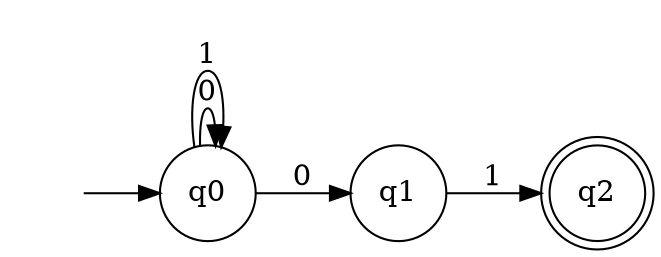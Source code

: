 digraph finite_state_machine {
	rankdir=LR size="8,5"
	node [shape=doublecircle]
	q2
	node [shape=circle]
	q0
	q1
	q2
	q0 -> q0 [label=0]
	q0 -> q1 [label=0]
	q0 -> q0 [label=1]
	q1 -> q2 [label=1]
	node [style=filled]
	node [color=white]
	"" -> q0
}
